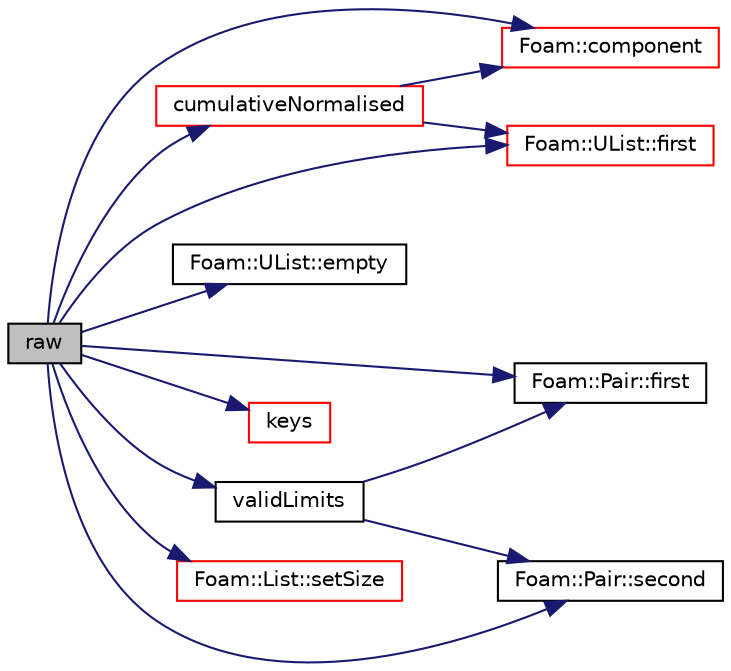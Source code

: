 digraph "raw"
{
  bgcolor="transparent";
  edge [fontname="Helvetica",fontsize="10",labelfontname="Helvetica",labelfontsize="10"];
  node [fontname="Helvetica",fontsize="10",shape=record];
  rankdir="LR";
  Node1 [label="raw",height=0.2,width=0.4,color="black", fillcolor="grey75", style="filled", fontcolor="black"];
  Node1 -> Node2 [color="midnightblue",fontsize="10",style="solid",fontname="Helvetica"];
  Node2 [label="Foam::component",height=0.2,width=0.4,color="red",URL="$a10936.html#a38788135ad21a6daaf3af2a761b33508"];
  Node1 -> Node3 [color="midnightblue",fontsize="10",style="solid",fontname="Helvetica"];
  Node3 [label="cumulativeNormalised",height=0.2,width=0.4,color="red",URL="$a00567.html#a1f298c5b073878aa3669d18c3881ce5e",tooltip="Return the cumulative normalised distribution and. "];
  Node3 -> Node4 [color="midnightblue",fontsize="10",style="solid",fontname="Helvetica"];
  Node4 [label="Foam::UList::first",height=0.2,width=0.4,color="red",URL="$a02849.html#a1c9828bc3de9502754d944c95a2ce0d9",tooltip="Return the first element of the list. "];
  Node3 -> Node2 [color="midnightblue",fontsize="10",style="solid",fontname="Helvetica"];
  Node1 -> Node5 [color="midnightblue",fontsize="10",style="solid",fontname="Helvetica"];
  Node5 [label="Foam::UList::empty",height=0.2,width=0.4,color="black",URL="$a02849.html#ac6e61de369e994009e36f344f99c15ad",tooltip="Return true if the UList is empty (ie, size() is zero) "];
  Node1 -> Node6 [color="midnightblue",fontsize="10",style="solid",fontname="Helvetica"];
  Node6 [label="Foam::Pair::first",height=0.2,width=0.4,color="black",URL="$a01804.html#a69ef5dddb2067ac3fb125632597a61b9",tooltip="Return first. "];
  Node1 -> Node4 [color="midnightblue",fontsize="10",style="solid",fontname="Helvetica"];
  Node1 -> Node7 [color="midnightblue",fontsize="10",style="solid",fontname="Helvetica"];
  Node7 [label="keys",height=0.2,width=0.4,color="red",URL="$a00567.html#a4213cac0ba739fdefa6aa228bae990d0"];
  Node1 -> Node8 [color="midnightblue",fontsize="10",style="solid",fontname="Helvetica"];
  Node8 [label="Foam::Pair::second",height=0.2,width=0.4,color="black",URL="$a01804.html#a4735f680939b3f5fec1e4a8d34549d6f",tooltip="Return second. "];
  Node1 -> Node9 [color="midnightblue",fontsize="10",style="solid",fontname="Helvetica"];
  Node9 [label="Foam::List::setSize",height=0.2,width=0.4,color="red",URL="$a01397.html#aedb985ffeaf1bdbfeccc2a8730405703",tooltip="Reset size of List. "];
  Node1 -> Node10 [color="midnightblue",fontsize="10",style="solid",fontname="Helvetica"];
  Node10 [label="validLimits",height=0.2,width=0.4,color="black",URL="$a00567.html#a376a44980cd807789e5d3ad859bf5f06",tooltip="Returns the indices of the first and last non-zero entries. "];
  Node10 -> Node6 [color="midnightblue",fontsize="10",style="solid",fontname="Helvetica"];
  Node10 -> Node8 [color="midnightblue",fontsize="10",style="solid",fontname="Helvetica"];
}
